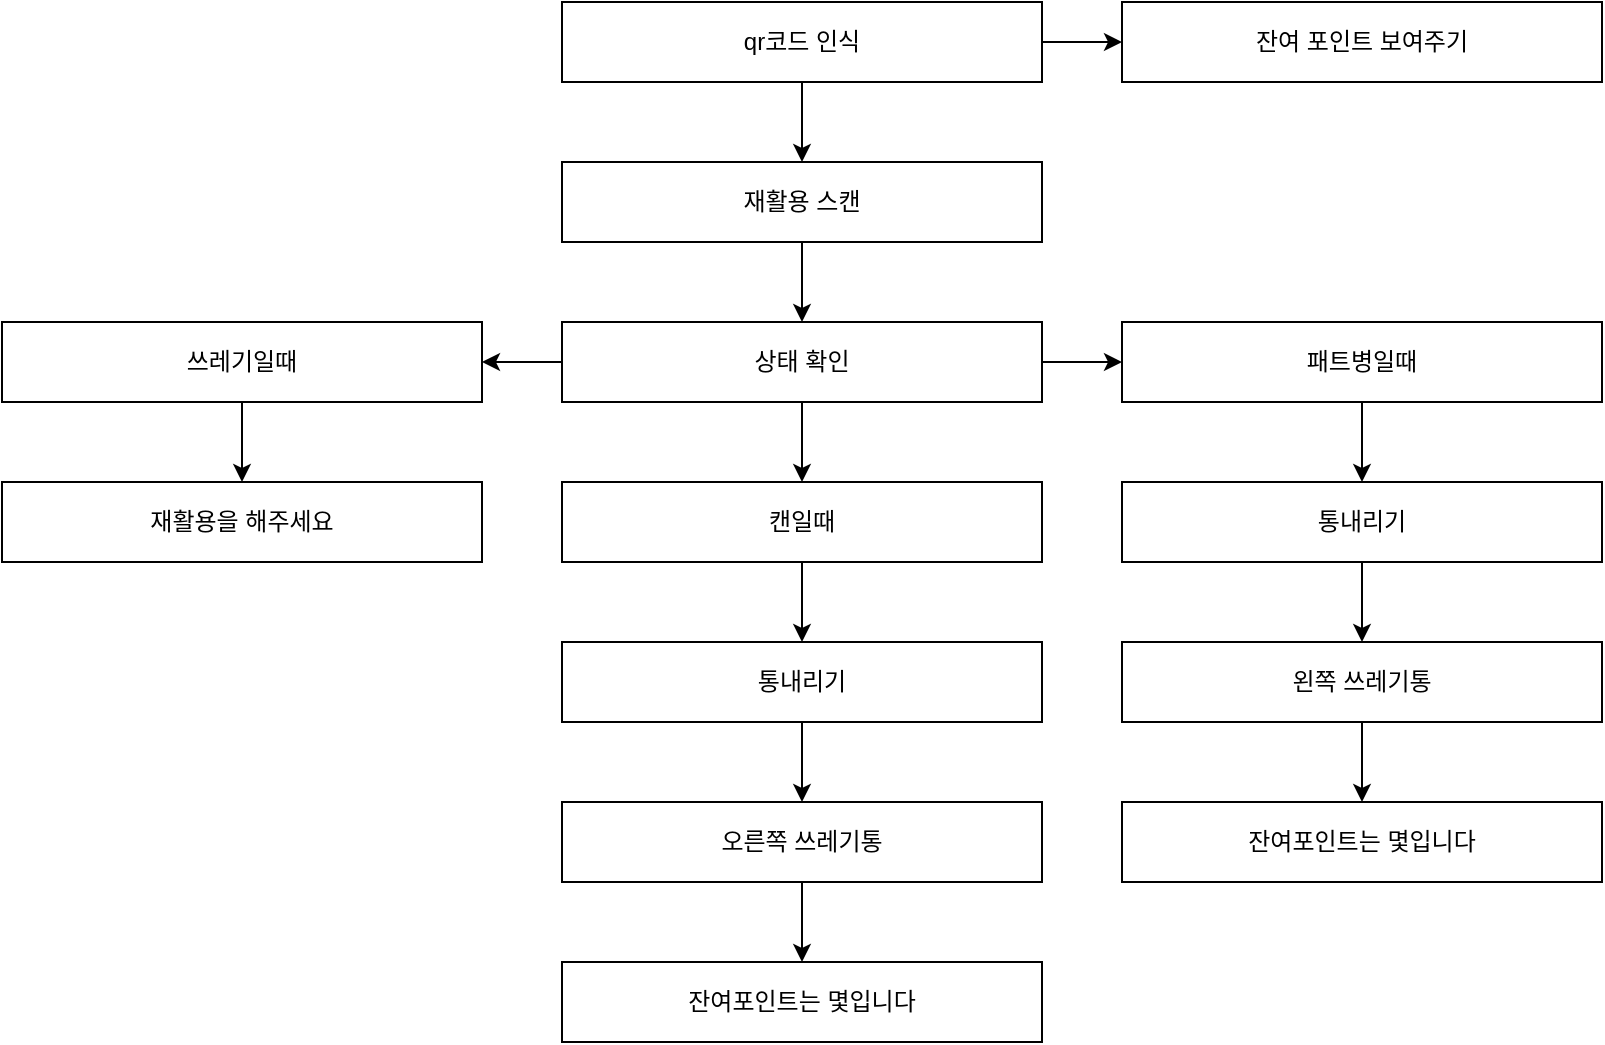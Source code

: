 <mxfile version="15.5.0" type="github" pages="4">
  <diagram id="hzj-rkUpDkwqQ1N7eJPf" name="Page-1">
    <mxGraphModel dx="1865" dy="579" grid="1" gridSize="10" guides="1" tooltips="1" connect="1" arrows="1" fold="1" page="1" pageScale="1" pageWidth="827" pageHeight="1169" math="0" shadow="0">
      <root>
        <mxCell id="0" />
        <mxCell id="1" parent="0" />
        <mxCell id="1Jf2Z0qpI3aUENarCf-U-2" style="edgeStyle=orthogonalEdgeStyle;rounded=0;orthogonalLoop=1;jettySize=auto;html=1;" edge="1" parent="1" source="1Jf2Z0qpI3aUENarCf-U-1">
          <mxGeometry relative="1" as="geometry">
            <mxPoint x="360" y="160" as="targetPoint" />
          </mxGeometry>
        </mxCell>
        <mxCell id="1Jf2Z0qpI3aUENarCf-U-6" style="edgeStyle=orthogonalEdgeStyle;rounded=0;orthogonalLoop=1;jettySize=auto;html=1;" edge="1" parent="1" source="1Jf2Z0qpI3aUENarCf-U-1">
          <mxGeometry relative="1" as="geometry">
            <mxPoint x="520" y="100" as="targetPoint" />
          </mxGeometry>
        </mxCell>
        <mxCell id="1Jf2Z0qpI3aUENarCf-U-1" value="qr코드 인식" style="rounded=0;whiteSpace=wrap;html=1;" vertex="1" parent="1">
          <mxGeometry x="240" y="80" width="240" height="40" as="geometry" />
        </mxCell>
        <mxCell id="1Jf2Z0qpI3aUENarCf-U-4" style="edgeStyle=orthogonalEdgeStyle;rounded=0;orthogonalLoop=1;jettySize=auto;html=1;" edge="1" parent="1" source="1Jf2Z0qpI3aUENarCf-U-3">
          <mxGeometry relative="1" as="geometry">
            <mxPoint x="360" y="240" as="targetPoint" />
          </mxGeometry>
        </mxCell>
        <mxCell id="1Jf2Z0qpI3aUENarCf-U-3" value="재활용 스캔" style="rounded=0;whiteSpace=wrap;html=1;" vertex="1" parent="1">
          <mxGeometry x="240" y="160" width="240" height="40" as="geometry" />
        </mxCell>
        <mxCell id="1Jf2Z0qpI3aUENarCf-U-9" style="edgeStyle=orthogonalEdgeStyle;rounded=0;orthogonalLoop=1;jettySize=auto;html=1;" edge="1" parent="1" source="1Jf2Z0qpI3aUENarCf-U-5">
          <mxGeometry relative="1" as="geometry">
            <mxPoint x="360" y="320" as="targetPoint" />
          </mxGeometry>
        </mxCell>
        <mxCell id="1Jf2Z0qpI3aUENarCf-U-12" style="edgeStyle=orthogonalEdgeStyle;rounded=0;orthogonalLoop=1;jettySize=auto;html=1;" edge="1" parent="1" source="1Jf2Z0qpI3aUENarCf-U-5">
          <mxGeometry relative="1" as="geometry">
            <mxPoint x="200" y="260" as="targetPoint" />
          </mxGeometry>
        </mxCell>
        <mxCell id="1Jf2Z0qpI3aUENarCf-U-15" style="edgeStyle=orthogonalEdgeStyle;rounded=0;orthogonalLoop=1;jettySize=auto;html=1;entryX=0;entryY=0.5;entryDx=0;entryDy=0;" edge="1" parent="1" source="1Jf2Z0qpI3aUENarCf-U-5" target="1Jf2Z0qpI3aUENarCf-U-14">
          <mxGeometry relative="1" as="geometry" />
        </mxCell>
        <mxCell id="1Jf2Z0qpI3aUENarCf-U-5" value="상태 확인" style="rounded=0;whiteSpace=wrap;html=1;" vertex="1" parent="1">
          <mxGeometry x="240" y="240" width="240" height="40" as="geometry" />
        </mxCell>
        <mxCell id="1Jf2Z0qpI3aUENarCf-U-7" value="잔여 포인트 보여주기" style="rounded=0;whiteSpace=wrap;html=1;" vertex="1" parent="1">
          <mxGeometry x="520" y="80" width="240" height="40" as="geometry" />
        </mxCell>
        <mxCell id="1Jf2Z0qpI3aUENarCf-U-10" style="edgeStyle=orthogonalEdgeStyle;rounded=0;orthogonalLoop=1;jettySize=auto;html=1;" edge="1" parent="1" source="1Jf2Z0qpI3aUENarCf-U-8">
          <mxGeometry relative="1" as="geometry">
            <mxPoint x="360" y="400" as="targetPoint" />
          </mxGeometry>
        </mxCell>
        <mxCell id="1Jf2Z0qpI3aUENarCf-U-8" value="캔일때" style="rounded=0;whiteSpace=wrap;html=1;" vertex="1" parent="1">
          <mxGeometry x="240" y="320" width="240" height="40" as="geometry" />
        </mxCell>
        <mxCell id="1Jf2Z0qpI3aUENarCf-U-24" style="edgeStyle=orthogonalEdgeStyle;rounded=0;orthogonalLoop=1;jettySize=auto;html=1;" edge="1" parent="1" source="1Jf2Z0qpI3aUENarCf-U-11">
          <mxGeometry relative="1" as="geometry">
            <mxPoint x="360" y="560" as="targetPoint" />
          </mxGeometry>
        </mxCell>
        <mxCell id="1Jf2Z0qpI3aUENarCf-U-11" value="오른쪽 쓰레기통" style="rounded=0;whiteSpace=wrap;html=1;" vertex="1" parent="1">
          <mxGeometry x="240" y="480" width="240" height="40" as="geometry" />
        </mxCell>
        <mxCell id="1Jf2Z0qpI3aUENarCf-U-22" style="edgeStyle=orthogonalEdgeStyle;rounded=0;orthogonalLoop=1;jettySize=auto;html=1;" edge="1" parent="1" source="1Jf2Z0qpI3aUENarCf-U-13">
          <mxGeometry relative="1" as="geometry">
            <mxPoint x="80" y="320" as="targetPoint" />
          </mxGeometry>
        </mxCell>
        <mxCell id="1Jf2Z0qpI3aUENarCf-U-13" value="쓰레기일때" style="rounded=0;whiteSpace=wrap;html=1;" vertex="1" parent="1">
          <mxGeometry x="-40" y="240" width="240" height="40" as="geometry" />
        </mxCell>
        <mxCell id="1Jf2Z0qpI3aUENarCf-U-16" style="edgeStyle=orthogonalEdgeStyle;rounded=0;orthogonalLoop=1;jettySize=auto;html=1;" edge="1" parent="1" source="1Jf2Z0qpI3aUENarCf-U-14">
          <mxGeometry relative="1" as="geometry">
            <mxPoint x="640" y="320" as="targetPoint" />
          </mxGeometry>
        </mxCell>
        <mxCell id="1Jf2Z0qpI3aUENarCf-U-14" value="패트병일때" style="rounded=0;whiteSpace=wrap;html=1;" vertex="1" parent="1">
          <mxGeometry x="520" y="240" width="240" height="40" as="geometry" />
        </mxCell>
        <mxCell id="1Jf2Z0qpI3aUENarCf-U-25" style="edgeStyle=orthogonalEdgeStyle;rounded=0;orthogonalLoop=1;jettySize=auto;html=1;" edge="1" parent="1" source="1Jf2Z0qpI3aUENarCf-U-17">
          <mxGeometry relative="1" as="geometry">
            <mxPoint x="640" y="480" as="targetPoint" />
          </mxGeometry>
        </mxCell>
        <mxCell id="1Jf2Z0qpI3aUENarCf-U-17" value="왼쪽 쓰레기통" style="rounded=0;whiteSpace=wrap;html=1;" vertex="1" parent="1">
          <mxGeometry x="520" y="400" width="240" height="40" as="geometry" />
        </mxCell>
        <mxCell id="1Jf2Z0qpI3aUENarCf-U-19" style="edgeStyle=orthogonalEdgeStyle;rounded=0;orthogonalLoop=1;jettySize=auto;html=1;entryX=0.5;entryY=0;entryDx=0;entryDy=0;" edge="1" parent="1" source="1Jf2Z0qpI3aUENarCf-U-18" target="1Jf2Z0qpI3aUENarCf-U-11">
          <mxGeometry relative="1" as="geometry" />
        </mxCell>
        <mxCell id="1Jf2Z0qpI3aUENarCf-U-18" value="통내리기" style="rounded=0;whiteSpace=wrap;html=1;" vertex="1" parent="1">
          <mxGeometry x="240" y="400" width="240" height="40" as="geometry" />
        </mxCell>
        <mxCell id="1Jf2Z0qpI3aUENarCf-U-21" style="edgeStyle=orthogonalEdgeStyle;rounded=0;orthogonalLoop=1;jettySize=auto;html=1;entryX=0.5;entryY=0;entryDx=0;entryDy=0;" edge="1" parent="1" source="1Jf2Z0qpI3aUENarCf-U-20" target="1Jf2Z0qpI3aUENarCf-U-17">
          <mxGeometry relative="1" as="geometry" />
        </mxCell>
        <mxCell id="1Jf2Z0qpI3aUENarCf-U-20" value="통내리기" style="rounded=0;whiteSpace=wrap;html=1;" vertex="1" parent="1">
          <mxGeometry x="520" y="320" width="240" height="40" as="geometry" />
        </mxCell>
        <mxCell id="1Jf2Z0qpI3aUENarCf-U-23" value="재활용을 해주세요" style="rounded=0;whiteSpace=wrap;html=1;" vertex="1" parent="1">
          <mxGeometry x="-40" y="320" width="240" height="40" as="geometry" />
        </mxCell>
        <mxCell id="1Jf2Z0qpI3aUENarCf-U-26" value="잔여포인트는 몇입니다" style="rounded=0;whiteSpace=wrap;html=1;" vertex="1" parent="1">
          <mxGeometry x="520" y="480" width="240" height="40" as="geometry" />
        </mxCell>
        <mxCell id="1Jf2Z0qpI3aUENarCf-U-27" value="잔여포인트는 몇입니다" style="rounded=0;whiteSpace=wrap;html=1;" vertex="1" parent="1">
          <mxGeometry x="240" y="560" width="240" height="40" as="geometry" />
        </mxCell>
      </root>
    </mxGraphModel>
  </diagram>
  <diagram id="Q0BkXbvhvXNopLmKdQaE" name="Page-2">
    <mxGraphModel dx="1038" dy="579" grid="1" gridSize="10" guides="1" tooltips="1" connect="1" arrows="1" fold="1" page="1" pageScale="1" pageWidth="827" pageHeight="1169" math="0" shadow="0">
      <root>
        <mxCell id="vqBTN8ty6lP7vDj-ngmq-0" />
        <mxCell id="vqBTN8ty6lP7vDj-ngmq-1" parent="vqBTN8ty6lP7vDj-ngmq-0" />
        <mxCell id="S7bcCegwFm0btir6XZN9-0" value="상태 확인" style="rounded=0;whiteSpace=wrap;html=1;" vertex="1" parent="vqBTN8ty6lP7vDj-ngmq-1">
          <mxGeometry x="280" y="120" width="240" height="40" as="geometry" />
        </mxCell>
        <mxCell id="S7bcCegwFm0btir6XZN9-4" style="edgeStyle=orthogonalEdgeStyle;rounded=0;orthogonalLoop=1;jettySize=auto;html=1;" edge="1" parent="vqBTN8ty6lP7vDj-ngmq-1" source="S7bcCegwFm0btir6XZN9-1">
          <mxGeometry relative="1" as="geometry">
            <mxPoint x="400" y="280" as="targetPoint" />
          </mxGeometry>
        </mxCell>
        <mxCell id="S7bcCegwFm0btir6XZN9-1" value="영상인식 실행 신호" style="rounded=0;whiteSpace=wrap;html=1;" vertex="1" parent="vqBTN8ty6lP7vDj-ngmq-1">
          <mxGeometry x="280" y="200" width="240" height="40" as="geometry" />
        </mxCell>
        <mxCell id="S7bcCegwFm0btir6XZN9-6" style="edgeStyle=orthogonalEdgeStyle;rounded=0;orthogonalLoop=1;jettySize=auto;html=1;entryX=0.5;entryY=0;entryDx=0;entryDy=0;" edge="1" parent="vqBTN8ty6lP7vDj-ngmq-1" source="S7bcCegwFm0btir6XZN9-3" target="S7bcCegwFm0btir6XZN9-5">
          <mxGeometry relative="1" as="geometry" />
        </mxCell>
        <mxCell id="S7bcCegwFm0btir6XZN9-3" value="영상 인식" style="rounded=0;whiteSpace=wrap;html=1;" vertex="1" parent="vqBTN8ty6lP7vDj-ngmq-1">
          <mxGeometry x="280" y="280" width="240" height="40" as="geometry" />
        </mxCell>
        <mxCell id="S7bcCegwFm0btir6XZN9-10" style="edgeStyle=orthogonalEdgeStyle;rounded=0;orthogonalLoop=1;jettySize=auto;html=1;entryX=0.5;entryY=0;entryDx=0;entryDy=0;" edge="1" parent="vqBTN8ty6lP7vDj-ngmq-1" source="S7bcCegwFm0btir6XZN9-5" target="S7bcCegwFm0btir6XZN9-7">
          <mxGeometry relative="1" as="geometry" />
        </mxCell>
        <mxCell id="S7bcCegwFm0btir6XZN9-11" style="edgeStyle=orthogonalEdgeStyle;rounded=0;orthogonalLoop=1;jettySize=auto;html=1;" edge="1" parent="vqBTN8ty6lP7vDj-ngmq-1" source="S7bcCegwFm0btir6XZN9-5" target="S7bcCegwFm0btir6XZN9-8">
          <mxGeometry relative="1" as="geometry" />
        </mxCell>
        <mxCell id="S7bcCegwFm0btir6XZN9-12" style="edgeStyle=orthogonalEdgeStyle;rounded=0;orthogonalLoop=1;jettySize=auto;html=1;" edge="1" parent="vqBTN8ty6lP7vDj-ngmq-1" source="S7bcCegwFm0btir6XZN9-5" target="S7bcCegwFm0btir6XZN9-9">
          <mxGeometry relative="1" as="geometry" />
        </mxCell>
        <mxCell id="S7bcCegwFm0btir6XZN9-5" value="학습된 데이터로 병과 캔 분리" style="rounded=0;whiteSpace=wrap;html=1;" vertex="1" parent="vqBTN8ty6lP7vDj-ngmq-1">
          <mxGeometry x="280" y="360" width="240" height="40" as="geometry" />
        </mxCell>
        <mxCell id="S7bcCegwFm0btir6XZN9-17" style="edgeStyle=orthogonalEdgeStyle;rounded=0;orthogonalLoop=1;jettySize=auto;html=1;" edge="1" parent="vqBTN8ty6lP7vDj-ngmq-1" source="S7bcCegwFm0btir6XZN9-7">
          <mxGeometry relative="1" as="geometry">
            <mxPoint x="120" y="520" as="targetPoint" />
          </mxGeometry>
        </mxCell>
        <mxCell id="S7bcCegwFm0btir6XZN9-7" value="페트병일떄" style="rounded=0;whiteSpace=wrap;html=1;" vertex="1" parent="vqBTN8ty6lP7vDj-ngmq-1">
          <mxGeometry y="440" width="240" height="40" as="geometry" />
        </mxCell>
        <mxCell id="S7bcCegwFm0btir6XZN9-13" style="edgeStyle=orthogonalEdgeStyle;rounded=0;orthogonalLoop=1;jettySize=auto;html=1;" edge="1" parent="vqBTN8ty6lP7vDj-ngmq-1" source="S7bcCegwFm0btir6XZN9-8">
          <mxGeometry relative="1" as="geometry">
            <mxPoint x="400" y="520" as="targetPoint" />
          </mxGeometry>
        </mxCell>
        <mxCell id="S7bcCegwFm0btir6XZN9-8" value="캔일때" style="rounded=0;whiteSpace=wrap;html=1;" vertex="1" parent="vqBTN8ty6lP7vDj-ngmq-1">
          <mxGeometry x="280" y="440" width="240" height="40" as="geometry" />
        </mxCell>
        <mxCell id="S7bcCegwFm0btir6XZN9-14" style="edgeStyle=orthogonalEdgeStyle;rounded=0;orthogonalLoop=1;jettySize=auto;html=1;" edge="1" parent="vqBTN8ty6lP7vDj-ngmq-1" source="S7bcCegwFm0btir6XZN9-9">
          <mxGeometry relative="1" as="geometry">
            <mxPoint x="680" y="520" as="targetPoint" />
          </mxGeometry>
        </mxCell>
        <mxCell id="S7bcCegwFm0btir6XZN9-9" value="둘다 아닐때" style="rounded=0;whiteSpace=wrap;html=1;" vertex="1" parent="vqBTN8ty6lP7vDj-ngmq-1">
          <mxGeometry x="560" y="440" width="240" height="40" as="geometry" />
        </mxCell>
        <mxCell id="S7bcCegwFm0btir6XZN9-15" value="아두이노: 서보1 왼쪽" style="rounded=0;whiteSpace=wrap;html=1;" vertex="1" parent="vqBTN8ty6lP7vDj-ngmq-1">
          <mxGeometry x="280" y="520" width="240" height="40" as="geometry" />
        </mxCell>
        <mxCell id="S7bcCegwFm0btir6XZN9-16" value="30초 동안 감지되는게 없으면 CPU 사용포기" style="rounded=0;whiteSpace=wrap;html=1;" vertex="1" parent="vqBTN8ty6lP7vDj-ngmq-1">
          <mxGeometry x="520" y="200" width="240" height="40" as="geometry" />
        </mxCell>
        <mxCell id="S7bcCegwFm0btir6XZN9-18" value="아두이노: 서보1 오른쪽" style="rounded=0;whiteSpace=wrap;html=1;" vertex="1" parent="vqBTN8ty6lP7vDj-ngmq-1">
          <mxGeometry y="520" width="240" height="40" as="geometry" />
        </mxCell>
        <mxCell id="S7bcCegwFm0btir6XZN9-19" value="재활용품을 올려주세요" style="rounded=0;whiteSpace=wrap;html=1;" vertex="1" parent="vqBTN8ty6lP7vDj-ngmq-1">
          <mxGeometry x="560" y="520" width="240" height="40" as="geometry" />
        </mxCell>
      </root>
    </mxGraphModel>
  </diagram>
  <diagram id="OJJKHVQ_462lxth5VB08" name="Page-3">
    <mxGraphModel dx="1038" dy="579" grid="1" gridSize="10" guides="1" tooltips="1" connect="1" arrows="1" fold="1" page="1" pageScale="1" pageWidth="827" pageHeight="1169" math="0" shadow="0">
      <root>
        <mxCell id="sUnRJ3AKrypLdDVeQkrF-0" />
        <mxCell id="sUnRJ3AKrypLdDVeQkrF-1" parent="sUnRJ3AKrypLdDVeQkrF-0" />
        <mxCell id="-XCvFipROCiTurGq2CvC-4" style="edgeStyle=orthogonalEdgeStyle;rounded=0;orthogonalLoop=1;jettySize=auto;html=1;" edge="1" parent="sUnRJ3AKrypLdDVeQkrF-1" source="sUnRJ3AKrypLdDVeQkrF-2">
          <mxGeometry relative="1" as="geometry">
            <mxPoint x="400" y="180" as="targetPoint" />
          </mxGeometry>
        </mxCell>
        <mxCell id="sUnRJ3AKrypLdDVeQkrF-2" value="메세지 인터럽트" style="rounded=0;whiteSpace=wrap;html=1;" vertex="1" parent="sUnRJ3AKrypLdDVeQkrF-1">
          <mxGeometry x="560" y="160" width="240" height="40" as="geometry" />
        </mxCell>
        <mxCell id="-XCvFipROCiTurGq2CvC-0" style="edgeStyle=orthogonalEdgeStyle;rounded=0;orthogonalLoop=1;jettySize=auto;html=1;entryX=0.5;entryY=0;entryDx=0;entryDy=0;" edge="1" parent="sUnRJ3AKrypLdDVeQkrF-1" source="g-0I9jodeNBMMDJLh9FD-1" target="-XCvFipROCiTurGq2CvC-10">
          <mxGeometry relative="1" as="geometry">
            <mxPoint x="400" y="400" as="targetPoint" />
          </mxGeometry>
        </mxCell>
        <mxCell id="g-0I9jodeNBMMDJLh9FD-1" value="아두이노 무한 루프" style="rounded=0;whiteSpace=wrap;html=1;" vertex="1" parent="sUnRJ3AKrypLdDVeQkrF-1">
          <mxGeometry x="280" y="120" width="240" height="40" as="geometry" />
        </mxCell>
        <mxCell id="g-0I9jodeNBMMDJLh9FD-8" style="edgeStyle=orthogonalEdgeStyle;rounded=0;orthogonalLoop=1;jettySize=auto;html=1;" edge="1" parent="sUnRJ3AKrypLdDVeQkrF-1" source="g-0I9jodeNBMMDJLh9FD-2">
          <mxGeometry relative="1" as="geometry">
            <mxPoint x="680" y="380" as="targetPoint" />
          </mxGeometry>
        </mxCell>
        <mxCell id="g-0I9jodeNBMMDJLh9FD-2" value="거리감지센서로 1,2 확인" style="rounded=0;whiteSpace=wrap;html=1;" vertex="1" parent="sUnRJ3AKrypLdDVeQkrF-1">
          <mxGeometry x="560" y="240" width="240" height="40" as="geometry" />
        </mxCell>
        <mxCell id="-XCvFipROCiTurGq2CvC-8" style="edgeStyle=orthogonalEdgeStyle;rounded=0;orthogonalLoop=1;jettySize=auto;html=1;" edge="1" parent="sUnRJ3AKrypLdDVeQkrF-1" source="g-0I9jodeNBMMDJLh9FD-9">
          <mxGeometry relative="1" as="geometry">
            <mxPoint x="400" y="230" as="targetPoint" />
            <Array as="points">
              <mxPoint x="550" y="500" />
              <mxPoint x="550" y="340" />
              <mxPoint x="440" y="340" />
              <mxPoint x="440" y="230" />
            </Array>
          </mxGeometry>
        </mxCell>
        <mxCell id="g-0I9jodeNBMMDJLh9FD-9" value="서보 2 열기" style="rounded=0;whiteSpace=wrap;html=1;" vertex="1" parent="sUnRJ3AKrypLdDVeQkrF-1">
          <mxGeometry x="560" y="480" width="240" height="40" as="geometry" />
        </mxCell>
        <mxCell id="-XCvFipROCiTurGq2CvC-5" style="edgeStyle=orthogonalEdgeStyle;rounded=0;orthogonalLoop=1;jettySize=auto;html=1;entryX=0;entryY=0.5;entryDx=0;entryDy=0;" edge="1" parent="sUnRJ3AKrypLdDVeQkrF-1" target="g-0I9jodeNBMMDJLh9FD-2">
          <mxGeometry relative="1" as="geometry">
            <mxPoint x="410" y="190" as="targetPoint" />
            <mxPoint x="400" y="200" as="sourcePoint" />
          </mxGeometry>
        </mxCell>
        <mxCell id="-XCvFipROCiTurGq2CvC-7" style="edgeStyle=orthogonalEdgeStyle;rounded=0;orthogonalLoop=1;jettySize=auto;html=1;entryX=0.5;entryY=0;entryDx=0;entryDy=0;" edge="1" parent="sUnRJ3AKrypLdDVeQkrF-1" source="-XCvFipROCiTurGq2CvC-6" target="sUnRJ3AKrypLdDVeQkrF-2">
          <mxGeometry relative="1" as="geometry" />
        </mxCell>
        <mxCell id="-XCvFipROCiTurGq2CvC-6" value="라즈베리파이" style="rounded=0;whiteSpace=wrap;html=1;" vertex="1" parent="sUnRJ3AKrypLdDVeQkrF-1">
          <mxGeometry x="560" y="40" width="240" height="40" as="geometry" />
        </mxCell>
        <mxCell id="-XCvFipROCiTurGq2CvC-17" style="edgeStyle=orthogonalEdgeStyle;rounded=0;orthogonalLoop=1;jettySize=auto;html=1;" edge="1" parent="sUnRJ3AKrypLdDVeQkrF-1" source="-XCvFipROCiTurGq2CvC-10" target="g-0I9jodeNBMMDJLh9FD-1">
          <mxGeometry relative="1" as="geometry" />
        </mxCell>
        <mxCell id="-XCvFipROCiTurGq2CvC-10" value="아두이노" style="rounded=0;whiteSpace=wrap;html=1;" vertex="1" parent="sUnRJ3AKrypLdDVeQkrF-1">
          <mxGeometry x="280" y="480" width="240" height="40" as="geometry" />
        </mxCell>
        <mxCell id="-XCvFipROCiTurGq2CvC-12" style="edgeStyle=orthogonalEdgeStyle;rounded=0;orthogonalLoop=1;jettySize=auto;html=1;entryX=0.5;entryY=0;entryDx=0;entryDy=0;" edge="1" parent="sUnRJ3AKrypLdDVeQkrF-1" source="-XCvFipROCiTurGq2CvC-11" target="g-0I9jodeNBMMDJLh9FD-9">
          <mxGeometry relative="1" as="geometry" />
        </mxCell>
        <mxCell id="-XCvFipROCiTurGq2CvC-11" value="서보 1 왼쪽 오른쪽 결정" style="rounded=0;whiteSpace=wrap;html=1;" vertex="1" parent="sUnRJ3AKrypLdDVeQkrF-1">
          <mxGeometry x="560" y="380" width="240" height="40" as="geometry" />
        </mxCell>
        <mxCell id="-XCvFipROCiTurGq2CvC-14" style="edgeStyle=orthogonalEdgeStyle;rounded=0;orthogonalLoop=1;jettySize=auto;html=1;entryX=0;entryY=0.5;entryDx=0;entryDy=0;exitX=0.5;exitY=0;exitDx=0;exitDy=0;" edge="1" parent="sUnRJ3AKrypLdDVeQkrF-1" source="-XCvFipROCiTurGq2CvC-13" target="-XCvFipROCiTurGq2CvC-6">
          <mxGeometry relative="1" as="geometry">
            <mxPoint x="320" y="240" as="sourcePoint" />
            <Array as="points">
              <mxPoint x="200" y="60" />
            </Array>
          </mxGeometry>
        </mxCell>
        <mxCell id="-XCvFipROCiTurGq2CvC-13" value="거리감지센서 변수 값 전송" style="rounded=0;whiteSpace=wrap;html=1;" vertex="1" parent="sUnRJ3AKrypLdDVeQkrF-1">
          <mxGeometry x="80" y="320" width="240" height="40" as="geometry" />
        </mxCell>
        <mxCell id="-XCvFipROCiTurGq2CvC-19" style="edgeStyle=orthogonalEdgeStyle;rounded=0;orthogonalLoop=1;jettySize=auto;html=1;entryX=0.5;entryY=1;entryDx=0;entryDy=0;" edge="1" parent="sUnRJ3AKrypLdDVeQkrF-1" source="-XCvFipROCiTurGq2CvC-18" target="-XCvFipROCiTurGq2CvC-13">
          <mxGeometry relative="1" as="geometry">
            <Array as="points">
              <mxPoint x="200" y="540" />
            </Array>
          </mxGeometry>
        </mxCell>
        <mxCell id="-XCvFipROCiTurGq2CvC-18" value="변수값 변동 있을시" style="rounded=0;whiteSpace=wrap;html=1;" vertex="1" parent="sUnRJ3AKrypLdDVeQkrF-1">
          <mxGeometry x="280" y="520" width="240" height="40" as="geometry" />
        </mxCell>
      </root>
    </mxGraphModel>
  </diagram>
  <diagram id="-C2P-92etzV1H9MfwMPw" name="Page-4">
    <mxGraphModel dx="1038" dy="579" grid="1" gridSize="10" guides="1" tooltips="1" connect="1" arrows="1" fold="1" page="1" pageScale="1" pageWidth="827" pageHeight="1169" math="0" shadow="0">
      <root>
        <mxCell id="FhSPFVSaUTldeS0ogKON-0" />
        <mxCell id="FhSPFVSaUTldeS0ogKON-1" parent="FhSPFVSaUTldeS0ogKON-0" />
        <mxCell id="FhSPFVSaUTldeS0ogKON-2" value="" style="rounded=0;whiteSpace=wrap;html=1;" vertex="1" parent="FhSPFVSaUTldeS0ogKON-1">
          <mxGeometry x="350" y="270" width="120" height="60" as="geometry" />
        </mxCell>
      </root>
    </mxGraphModel>
  </diagram>
</mxfile>
